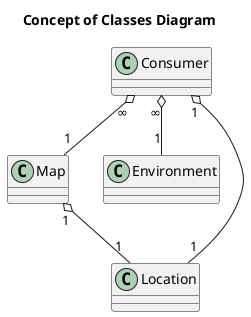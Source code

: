 @startuml
title Concept of Classes Diagram 

Class Map
Class Consumer
Class Environment
Class Location


Consumer"1" o-- "1"Location
Consumer"∞" o-- "1"Environment
Map"1" o-- "1"Location
Consumer"∞" o-- "1"Map
@enduml
